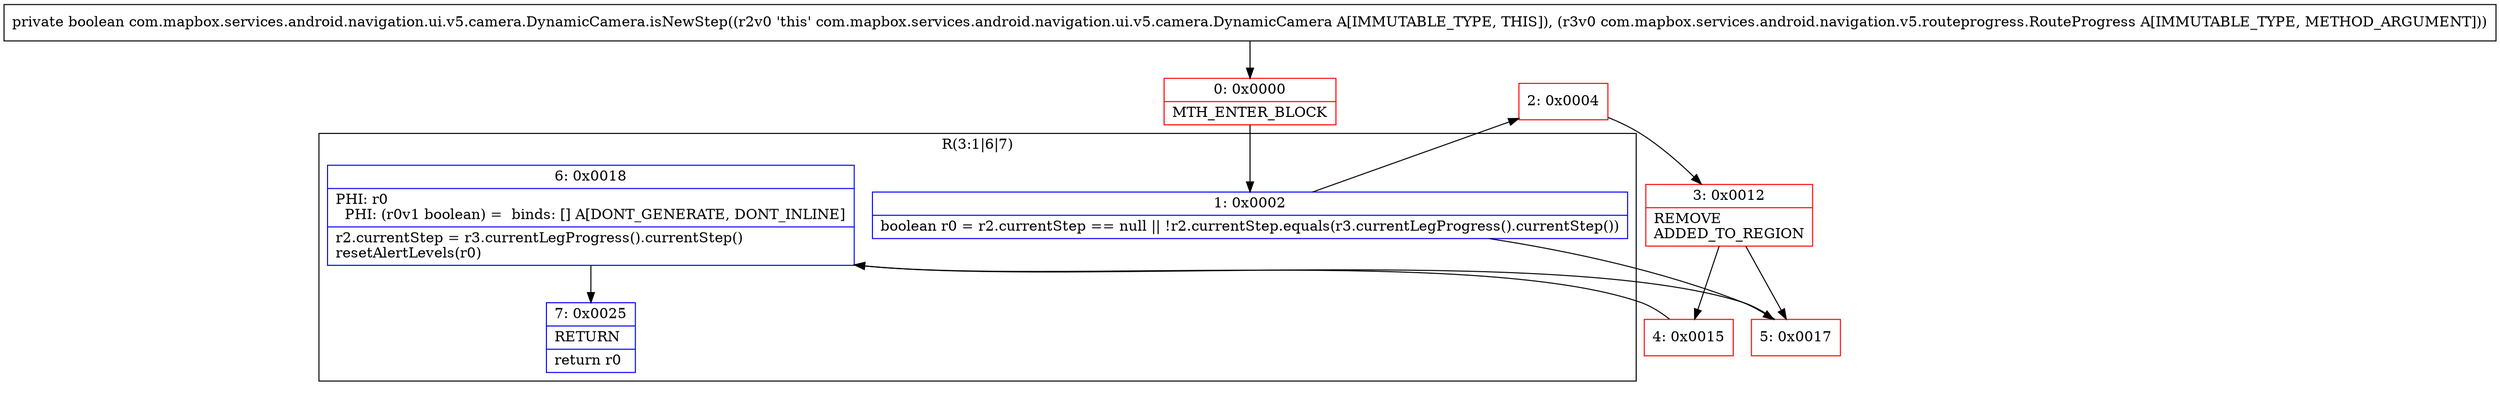 digraph "CFG forcom.mapbox.services.android.navigation.ui.v5.camera.DynamicCamera.isNewStep(Lcom\/mapbox\/services\/android\/navigation\/v5\/routeprogress\/RouteProgress;)Z" {
subgraph cluster_Region_103379531 {
label = "R(3:1|6|7)";
node [shape=record,color=blue];
Node_1 [shape=record,label="{1\:\ 0x0002|boolean r0 = r2.currentStep == null \|\| !r2.currentStep.equals(r3.currentLegProgress().currentStep())\l}"];
Node_6 [shape=record,label="{6\:\ 0x0018|PHI: r0 \l  PHI: (r0v1 boolean) =  binds: [] A[DONT_GENERATE, DONT_INLINE]\l|r2.currentStep = r3.currentLegProgress().currentStep()\lresetAlertLevels(r0)\l}"];
Node_7 [shape=record,label="{7\:\ 0x0025|RETURN\l|return r0\l}"];
}
Node_0 [shape=record,color=red,label="{0\:\ 0x0000|MTH_ENTER_BLOCK\l}"];
Node_2 [shape=record,color=red,label="{2\:\ 0x0004}"];
Node_3 [shape=record,color=red,label="{3\:\ 0x0012|REMOVE\lADDED_TO_REGION\l}"];
Node_4 [shape=record,color=red,label="{4\:\ 0x0015}"];
Node_5 [shape=record,color=red,label="{5\:\ 0x0017}"];
MethodNode[shape=record,label="{private boolean com.mapbox.services.android.navigation.ui.v5.camera.DynamicCamera.isNewStep((r2v0 'this' com.mapbox.services.android.navigation.ui.v5.camera.DynamicCamera A[IMMUTABLE_TYPE, THIS]), (r3v0 com.mapbox.services.android.navigation.v5.routeprogress.RouteProgress A[IMMUTABLE_TYPE, METHOD_ARGUMENT])) }"];
MethodNode -> Node_0;
Node_1 -> Node_2;
Node_1 -> Node_5;
Node_6 -> Node_7;
Node_0 -> Node_1;
Node_2 -> Node_3;
Node_3 -> Node_4;
Node_3 -> Node_5;
Node_4 -> Node_6;
Node_5 -> Node_6;
}

